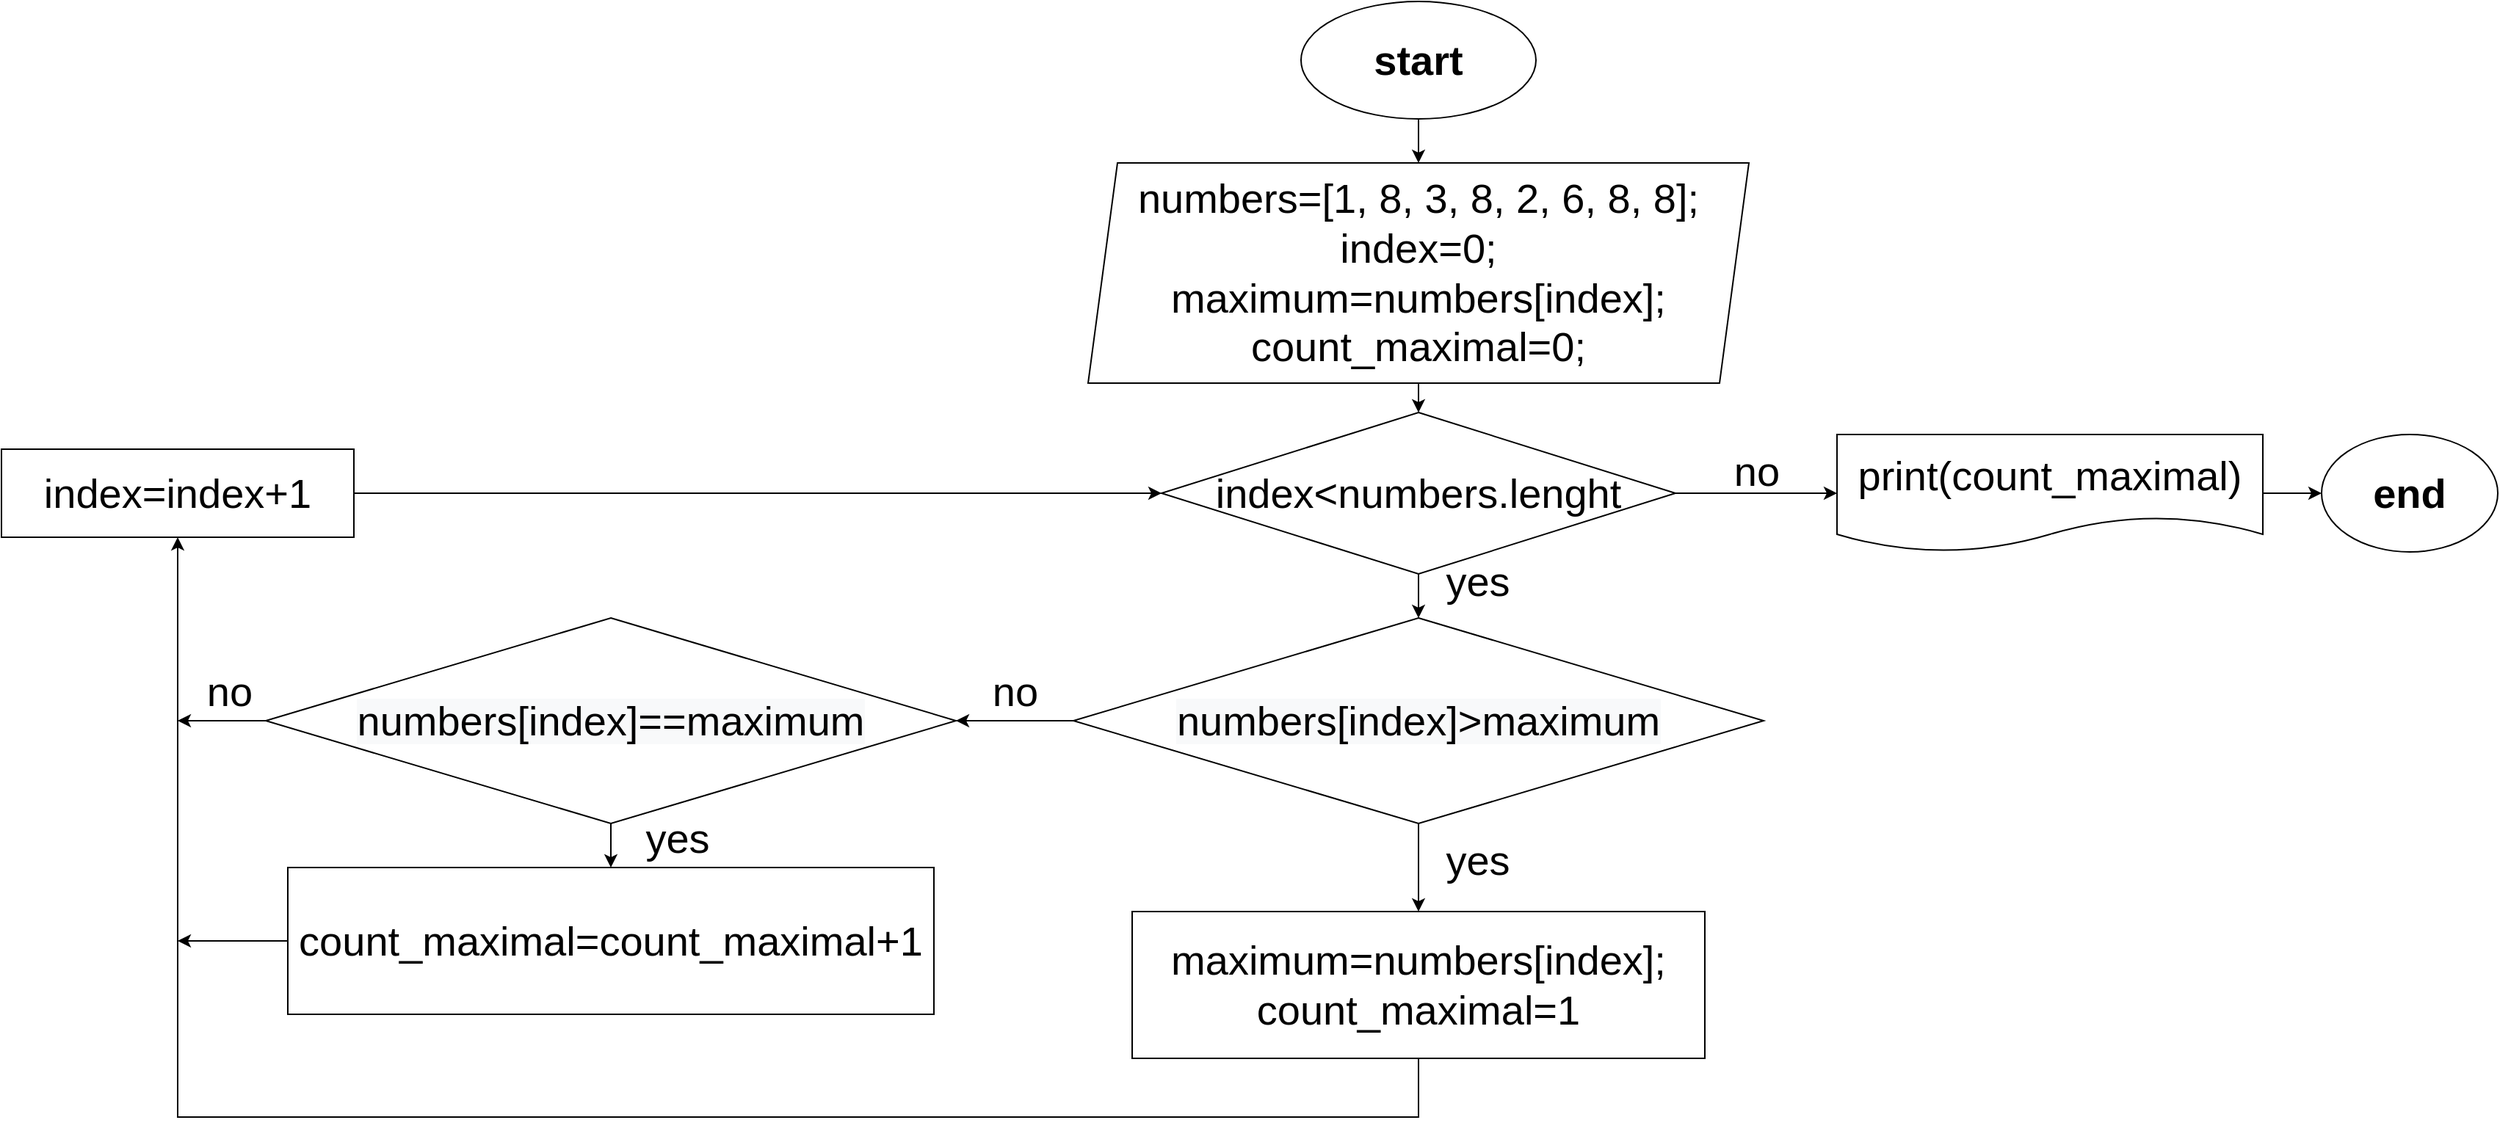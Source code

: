 <mxfile version="20.0.4" type="device"><diagram id="G-eaHGKSmjjR-vMxEtqi" name="Page-1"><mxGraphModel dx="2682" dy="1173" grid="1" gridSize="10" guides="1" tooltips="1" connect="1" arrows="1" fold="1" page="1" pageScale="1" pageWidth="827" pageHeight="1169" math="0" shadow="0"><root><mxCell id="0"/><mxCell id="1" parent="0"/><mxCell id="N1CdaP2KPuSwIRTH16HT-3" style="edgeStyle=orthogonalEdgeStyle;rounded=0;orthogonalLoop=1;jettySize=auto;html=1;fontSize=28;entryX=0.5;entryY=0;entryDx=0;entryDy=0;" edge="1" parent="1" source="N1CdaP2KPuSwIRTH16HT-1" target="N1CdaP2KPuSwIRTH16HT-6"><mxGeometry relative="1" as="geometry"><mxPoint x="425" y="100" as="targetPoint"/></mxGeometry></mxCell><mxCell id="N1CdaP2KPuSwIRTH16HT-1" value="&lt;b&gt;&lt;font style=&quot;font-size: 28px;&quot;&gt;start&lt;/font&gt;&lt;/b&gt;" style="ellipse;whiteSpace=wrap;html=1;" vertex="1" parent="1"><mxGeometry x="325" width="160" height="80" as="geometry"/></mxCell><mxCell id="N1CdaP2KPuSwIRTH16HT-2" value="&lt;b&gt;&lt;font style=&quot;font-size: 28px;&quot;&gt;end&lt;/font&gt;&lt;/b&gt;" style="ellipse;whiteSpace=wrap;html=1;" vertex="1" parent="1"><mxGeometry x="1020" y="295" width="120" height="80" as="geometry"/></mxCell><mxCell id="N1CdaP2KPuSwIRTH16HT-8" style="edgeStyle=orthogonalEdgeStyle;rounded=0;orthogonalLoop=1;jettySize=auto;html=1;exitX=0.5;exitY=1;exitDx=0;exitDy=0;fontSize=28;entryX=0.5;entryY=0;entryDx=0;entryDy=0;" edge="1" parent="1" source="N1CdaP2KPuSwIRTH16HT-6" target="N1CdaP2KPuSwIRTH16HT-36"><mxGeometry relative="1" as="geometry"><mxPoint x="405.0" y="300" as="targetPoint"/></mxGeometry></mxCell><mxCell id="N1CdaP2KPuSwIRTH16HT-6" value="numbers=[1, 8, 3, 8, 2, 6, 8, 8];&lt;br&gt;index=0;&lt;br&gt;maximum=numbers[index];&lt;br&gt;count_maximal=0;" style="shape=parallelogram;perimeter=parallelogramPerimeter;whiteSpace=wrap;html=1;fixedSize=1;fontSize=28;" vertex="1" parent="1"><mxGeometry x="180" y="110" width="450" height="150" as="geometry"/></mxCell><mxCell id="N1CdaP2KPuSwIRTH16HT-13" value="" style="edgeStyle=orthogonalEdgeStyle;rounded=0;orthogonalLoop=1;jettySize=auto;html=1;fontSize=28;exitX=0.5;exitY=1;exitDx=0;exitDy=0;" edge="1" parent="1" source="N1CdaP2KPuSwIRTH16HT-36" target="N1CdaP2KPuSwIRTH16HT-12"><mxGeometry relative="1" as="geometry"><mxPoint x="405.0" y="370" as="sourcePoint"/></mxGeometry></mxCell><mxCell id="N1CdaP2KPuSwIRTH16HT-20" style="edgeStyle=orthogonalEdgeStyle;rounded=0;orthogonalLoop=1;jettySize=auto;html=1;exitX=0.5;exitY=1;exitDx=0;exitDy=0;fontSize=28;entryX=0.5;entryY=0;entryDx=0;entryDy=0;" edge="1" parent="1" source="N1CdaP2KPuSwIRTH16HT-12" target="N1CdaP2KPuSwIRTH16HT-23"><mxGeometry relative="1" as="geometry"><mxPoint x="404.333" y="610" as="targetPoint"/></mxGeometry></mxCell><mxCell id="N1CdaP2KPuSwIRTH16HT-25" style="edgeStyle=orthogonalEdgeStyle;rounded=0;orthogonalLoop=1;jettySize=auto;html=1;exitX=0;exitY=0.5;exitDx=0;exitDy=0;fontSize=28;entryX=1;entryY=0.5;entryDx=0;entryDy=0;" edge="1" parent="1" source="N1CdaP2KPuSwIRTH16HT-12" target="N1CdaP2KPuSwIRTH16HT-27"><mxGeometry relative="1" as="geometry"><mxPoint x="80" y="490" as="targetPoint"/></mxGeometry></mxCell><mxCell id="N1CdaP2KPuSwIRTH16HT-12" value="&lt;span style=&quot;color: rgb(0, 0, 0); font-family: Helvetica; font-size: 28px; font-style: normal; font-variant-ligatures: normal; font-variant-caps: normal; font-weight: 400; letter-spacing: normal; orphans: 2; text-align: center; text-indent: 0px; text-transform: none; widows: 2; word-spacing: 0px; -webkit-text-stroke-width: 0px; background-color: rgb(248, 249, 250); text-decoration-thickness: initial; text-decoration-style: initial; text-decoration-color: initial; float: none; display: inline !important;&quot;&gt;numbers[index]&amp;gt;maximum&lt;/span&gt;" style="rhombus;whiteSpace=wrap;html=1;fontSize=28;" vertex="1" parent="1"><mxGeometry x="170" y="420" width="470" height="140" as="geometry"/></mxCell><mxCell id="N1CdaP2KPuSwIRTH16HT-15" style="edgeStyle=orthogonalEdgeStyle;rounded=0;orthogonalLoop=1;jettySize=auto;html=1;exitX=1;exitY=0.5;exitDx=0;exitDy=0;fontSize=28;entryX=0;entryY=0.5;entryDx=0;entryDy=0;" edge="1" parent="1" source="N1CdaP2KPuSwIRTH16HT-36" target="N1CdaP2KPuSwIRTH16HT-18"><mxGeometry relative="1" as="geometry"><mxPoint x="720" y="335.778" as="targetPoint"/><mxPoint x="592.5" y="335" as="sourcePoint"/></mxGeometry></mxCell><mxCell id="N1CdaP2KPuSwIRTH16HT-16" value="no" style="text;html=1;align=center;verticalAlign=middle;resizable=0;points=[];autosize=1;strokeColor=none;fillColor=none;fontSize=28;" vertex="1" parent="1"><mxGeometry x="610" y="295" width="50" height="50" as="geometry"/></mxCell><mxCell id="N1CdaP2KPuSwIRTH16HT-19" style="edgeStyle=orthogonalEdgeStyle;rounded=0;orthogonalLoop=1;jettySize=auto;html=1;exitX=1;exitY=0.5;exitDx=0;exitDy=0;entryX=0;entryY=0.5;entryDx=0;entryDy=0;fontSize=28;" edge="1" parent="1" source="N1CdaP2KPuSwIRTH16HT-18" target="N1CdaP2KPuSwIRTH16HT-2"><mxGeometry relative="1" as="geometry"/></mxCell><mxCell id="N1CdaP2KPuSwIRTH16HT-18" value="print(count_maximal)" style="shape=document;whiteSpace=wrap;html=1;boundedLbl=1;fontSize=28;" vertex="1" parent="1"><mxGeometry x="690" y="295" width="290" height="80" as="geometry"/></mxCell><mxCell id="N1CdaP2KPuSwIRTH16HT-21" value="yes" style="text;html=1;align=center;verticalAlign=middle;resizable=0;points=[];autosize=1;strokeColor=none;fillColor=none;fontSize=28;" vertex="1" parent="1"><mxGeometry x="410" y="370" width="70" height="50" as="geometry"/></mxCell><mxCell id="N1CdaP2KPuSwIRTH16HT-22" value="yes" style="text;html=1;align=center;verticalAlign=middle;resizable=0;points=[];autosize=1;strokeColor=none;fillColor=none;fontSize=28;" vertex="1" parent="1"><mxGeometry x="410" y="560" width="70" height="50" as="geometry"/></mxCell><mxCell id="N1CdaP2KPuSwIRTH16HT-24" style="edgeStyle=orthogonalEdgeStyle;rounded=0;orthogonalLoop=1;jettySize=auto;html=1;fontSize=28;exitX=0.5;exitY=1;exitDx=0;exitDy=0;entryX=0.5;entryY=1;entryDx=0;entryDy=0;" edge="1" parent="1" source="N1CdaP2KPuSwIRTH16HT-23" target="N1CdaP2KPuSwIRTH16HT-31"><mxGeometry relative="1" as="geometry"><mxPoint x="-440" y="400" as="targetPoint"/><Array as="points"><mxPoint x="405" y="760"/><mxPoint x="-440" y="760"/></Array></mxGeometry></mxCell><mxCell id="N1CdaP2KPuSwIRTH16HT-23" value="maximum=numbers[index];&lt;br&gt;count_maximal=1" style="rounded=0;whiteSpace=wrap;html=1;fontSize=28;" vertex="1" parent="1"><mxGeometry x="210" y="620" width="390" height="100" as="geometry"/></mxCell><mxCell id="N1CdaP2KPuSwIRTH16HT-26" value="no" style="text;html=1;align=center;verticalAlign=middle;resizable=0;points=[];autosize=1;strokeColor=none;fillColor=none;fontSize=28;" vertex="1" parent="1"><mxGeometry x="105" y="445" width="50" height="50" as="geometry"/></mxCell><mxCell id="N1CdaP2KPuSwIRTH16HT-29" value="" style="edgeStyle=orthogonalEdgeStyle;rounded=0;orthogonalLoop=1;jettySize=auto;html=1;fontSize=28;" edge="1" parent="1" source="N1CdaP2KPuSwIRTH16HT-27" target="N1CdaP2KPuSwIRTH16HT-28"><mxGeometry relative="1" as="geometry"/></mxCell><mxCell id="N1CdaP2KPuSwIRTH16HT-32" style="edgeStyle=orthogonalEdgeStyle;rounded=0;orthogonalLoop=1;jettySize=auto;html=1;exitX=0;exitY=0.5;exitDx=0;exitDy=0;fontSize=28;" edge="1" parent="1" source="N1CdaP2KPuSwIRTH16HT-27"><mxGeometry relative="1" as="geometry"><mxPoint x="-440" y="490" as="targetPoint"/></mxGeometry></mxCell><mxCell id="N1CdaP2KPuSwIRTH16HT-27" value="&lt;span style=&quot;color: rgb(0, 0, 0); font-family: Helvetica; font-size: 28px; font-style: normal; font-variant-ligatures: normal; font-variant-caps: normal; font-weight: 400; letter-spacing: normal; orphans: 2; text-align: center; text-indent: 0px; text-transform: none; widows: 2; word-spacing: 0px; -webkit-text-stroke-width: 0px; background-color: rgb(248, 249, 250); text-decoration-thickness: initial; text-decoration-style: initial; text-decoration-color: initial; float: none; display: inline !important;&quot;&gt;numbers[index]==maximum&lt;/span&gt;" style="rhombus;whiteSpace=wrap;html=1;fontSize=28;" vertex="1" parent="1"><mxGeometry x="-380" y="420" width="470" height="140" as="geometry"/></mxCell><mxCell id="N1CdaP2KPuSwIRTH16HT-34" style="edgeStyle=orthogonalEdgeStyle;rounded=0;orthogonalLoop=1;jettySize=auto;html=1;exitX=0;exitY=0.5;exitDx=0;exitDy=0;fontSize=28;" edge="1" parent="1" source="N1CdaP2KPuSwIRTH16HT-28"><mxGeometry relative="1" as="geometry"><mxPoint x="-440" y="640" as="targetPoint"/></mxGeometry></mxCell><mxCell id="N1CdaP2KPuSwIRTH16HT-28" value="count_maximal=count_maximal+1" style="whiteSpace=wrap;html=1;fontSize=28;" vertex="1" parent="1"><mxGeometry x="-365" y="590" width="440" height="100" as="geometry"/></mxCell><mxCell id="N1CdaP2KPuSwIRTH16HT-30" value="yes" style="text;html=1;align=center;verticalAlign=middle;resizable=0;points=[];autosize=1;strokeColor=none;fillColor=none;fontSize=28;" vertex="1" parent="1"><mxGeometry x="-135" y="545" width="70" height="50" as="geometry"/></mxCell><mxCell id="N1CdaP2KPuSwIRTH16HT-35" style="edgeStyle=orthogonalEdgeStyle;rounded=0;orthogonalLoop=1;jettySize=auto;html=1;exitX=1;exitY=0.5;exitDx=0;exitDy=0;fontSize=28;entryX=0;entryY=0.5;entryDx=0;entryDy=0;" edge="1" parent="1" source="N1CdaP2KPuSwIRTH16HT-31" target="N1CdaP2KPuSwIRTH16HT-36"><mxGeometry relative="1" as="geometry"><mxPoint x="217.5" y="335" as="targetPoint"/></mxGeometry></mxCell><mxCell id="N1CdaP2KPuSwIRTH16HT-31" value="index=index+1" style="rounded=0;whiteSpace=wrap;html=1;fontSize=28;" vertex="1" parent="1"><mxGeometry x="-560" y="305" width="240" height="60" as="geometry"/></mxCell><mxCell id="N1CdaP2KPuSwIRTH16HT-33" value="no" style="text;html=1;align=center;verticalAlign=middle;resizable=0;points=[];autosize=1;strokeColor=none;fillColor=none;fontSize=28;" vertex="1" parent="1"><mxGeometry x="-430" y="445" width="50" height="50" as="geometry"/></mxCell><mxCell id="N1CdaP2KPuSwIRTH16HT-36" value="index&amp;lt;numbers.lenght" style="rhombus;whiteSpace=wrap;html=1;fontSize=28;" vertex="1" parent="1"><mxGeometry x="230" y="280" width="350" height="110" as="geometry"/></mxCell></root></mxGraphModel></diagram></mxfile>